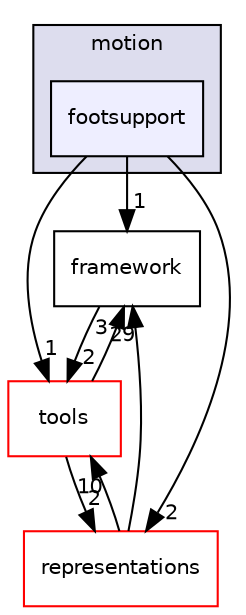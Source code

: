 digraph "source/dnt/modules/motion/footsupport" {
  compound=true
  node [ fontsize="10", fontname="Helvetica"];
  edge [ labelfontsize="10", labelfontname="Helvetica"];
  subgraph clusterdir_33ffc2a4bc62da3126c0c95ab41e34e1 {
    graph [ bgcolor="#ddddee", pencolor="black", label="motion" fontname="Helvetica", fontsize="10", URL="dir_33ffc2a4bc62da3126c0c95ab41e34e1.html"]
  dir_d5c7de272ced94c548f2f20cbd5c8ed6 [shape=box, label="footsupport", style="filled", fillcolor="#eeeeff", pencolor="black", URL="dir_d5c7de272ced94c548f2f20cbd5c8ed6.html"];
  }
  dir_d108a8a52eeac75b0e597769f03f48e5 [shape=box label="framework" URL="dir_d108a8a52eeac75b0e597769f03f48e5.html"];
  dir_5d0042f909018ce5a6e6ef6ccdf4504c [shape=box label="tools" fillcolor="white" style="filled" color="red" URL="dir_5d0042f909018ce5a6e6ef6ccdf4504c.html"];
  dir_ffe3ad53f1ced0e013eef8ad4adffcb5 [shape=box label="representations" fillcolor="white" style="filled" color="red" URL="dir_ffe3ad53f1ced0e013eef8ad4adffcb5.html"];
  dir_d5c7de272ced94c548f2f20cbd5c8ed6->dir_d108a8a52eeac75b0e597769f03f48e5 [headlabel="1", labeldistance=1.5 headhref="dir_000018_000003.html"];
  dir_d5c7de272ced94c548f2f20cbd5c8ed6->dir_5d0042f909018ce5a6e6ef6ccdf4504c [headlabel="1", labeldistance=1.5 headhref="dir_000018_000037.html"];
  dir_d5c7de272ced94c548f2f20cbd5c8ed6->dir_ffe3ad53f1ced0e013eef8ad4adffcb5 [headlabel="2", labeldistance=1.5 headhref="dir_000018_000027.html"];
  dir_d108a8a52eeac75b0e597769f03f48e5->dir_5d0042f909018ce5a6e6ef6ccdf4504c [headlabel="2", labeldistance=1.5 headhref="dir_000003_000037.html"];
  dir_5d0042f909018ce5a6e6ef6ccdf4504c->dir_d108a8a52eeac75b0e597769f03f48e5 [headlabel="3", labeldistance=1.5 headhref="dir_000037_000003.html"];
  dir_5d0042f909018ce5a6e6ef6ccdf4504c->dir_ffe3ad53f1ced0e013eef8ad4adffcb5 [headlabel="2", labeldistance=1.5 headhref="dir_000037_000027.html"];
  dir_ffe3ad53f1ced0e013eef8ad4adffcb5->dir_d108a8a52eeac75b0e597769f03f48e5 [headlabel="29", labeldistance=1.5 headhref="dir_000027_000003.html"];
  dir_ffe3ad53f1ced0e013eef8ad4adffcb5->dir_5d0042f909018ce5a6e6ef6ccdf4504c [headlabel="10", labeldistance=1.5 headhref="dir_000027_000037.html"];
}
